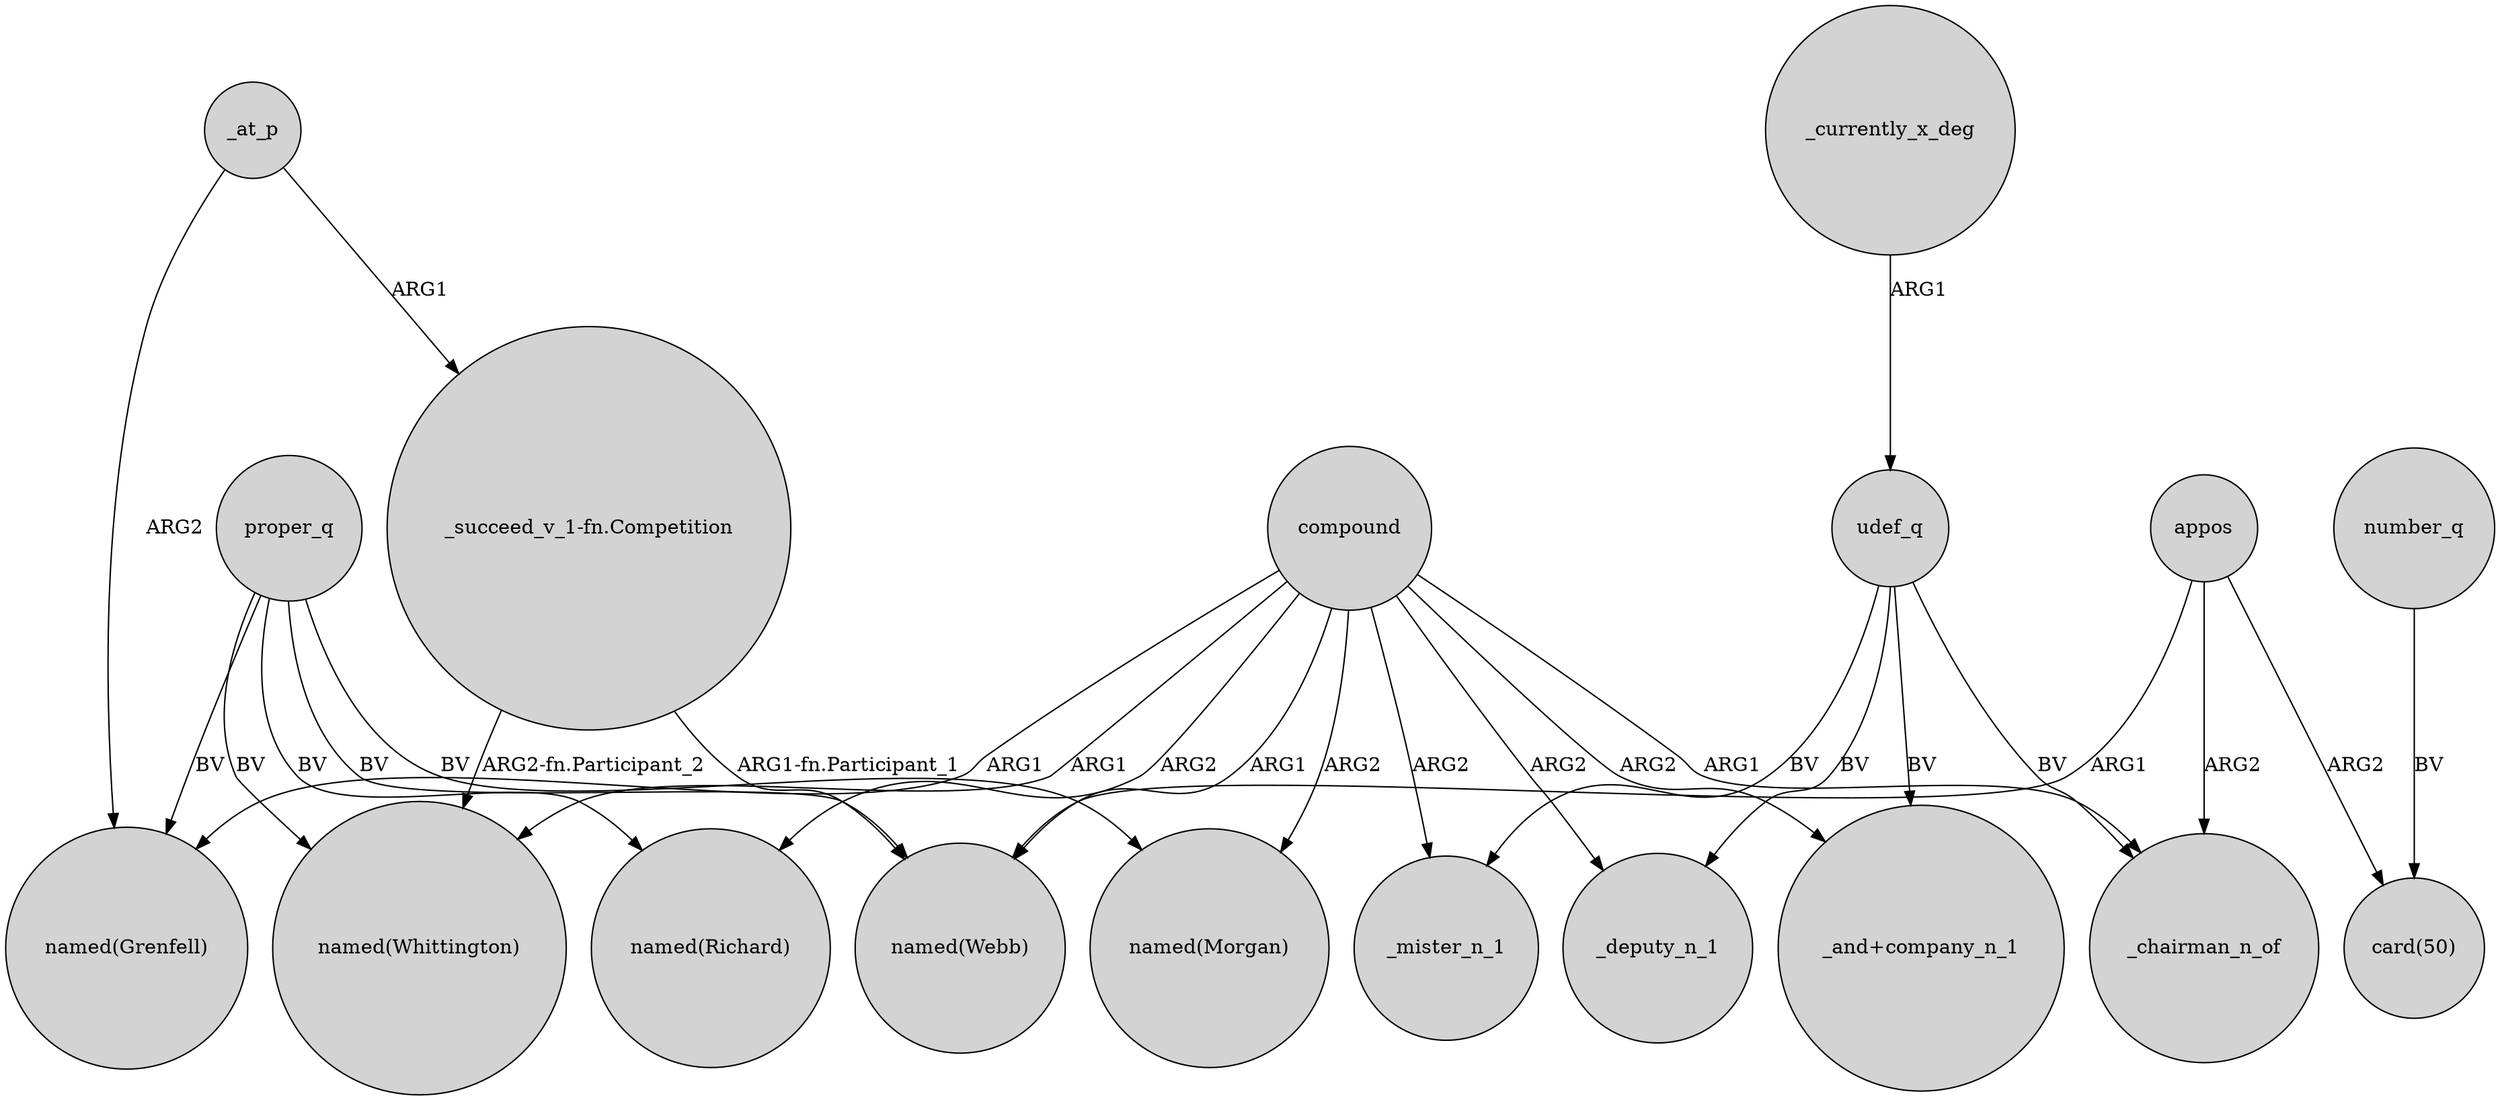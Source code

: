 digraph {
	node [shape=circle style=filled]
	proper_q -> "named(Webb)" [label=BV]
	"_succeed_v_1-fn.Competition" -> "named(Webb)" [label="ARG1-fn.Participant_1"]
	appos -> "named(Webb)" [label=ARG1]
	compound -> _mister_n_1 [label=ARG2]
	"_succeed_v_1-fn.Competition" -> "named(Whittington)" [label="ARG2-fn.Participant_2"]
	_currently_x_deg -> udef_q [label=ARG1]
	compound -> "_and+company_n_1" [label=ARG2]
	udef_q -> _chairman_n_of [label=BV]
	udef_q -> _mister_n_1 [label=BV]
	appos -> "card(50)" [label=ARG2]
	compound -> "named(Whittington)" [label=ARG1]
	proper_q -> "named(Grenfell)" [label=BV]
	_at_p -> "named(Grenfell)" [label=ARG2]
	compound -> "named(Webb)" [label=ARG1]
	_at_p -> "_succeed_v_1-fn.Competition" [label=ARG1]
	compound -> "named(Morgan)" [label=ARG2]
	compound -> "named(Grenfell)" [label=ARG1]
	compound -> _chairman_n_of [label=ARG1]
	proper_q -> "named(Whittington)" [label=BV]
	compound -> _deputy_n_1 [label=ARG2]
	proper_q -> "named(Richard)" [label=BV]
	appos -> _chairman_n_of [label=ARG2]
	udef_q -> "_and+company_n_1" [label=BV]
	proper_q -> "named(Morgan)" [label=BV]
	compound -> "named(Richard)" [label=ARG2]
	number_q -> "card(50)" [label=BV]
	udef_q -> _deputy_n_1 [label=BV]
}
